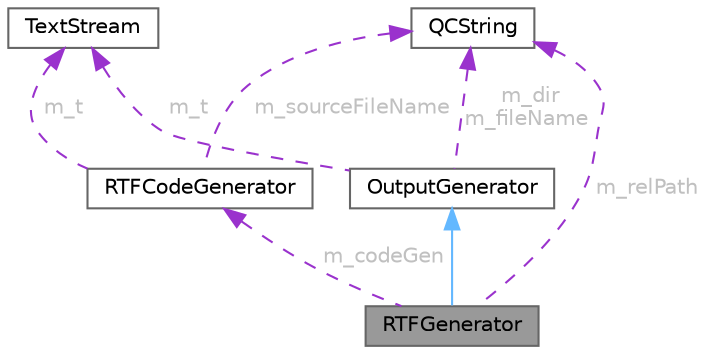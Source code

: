 digraph "RTFGenerator"
{
 // INTERACTIVE_SVG=YES
 // LATEX_PDF_SIZE
  bgcolor="transparent";
  edge [fontname=Helvetica,fontsize=10,labelfontname=Helvetica,labelfontsize=10];
  node [fontname=Helvetica,fontsize=10,shape=box,height=0.2,width=0.4];
  Node1 [id="Node000001",label="RTFGenerator",height=0.2,width=0.4,color="gray40", fillcolor="grey60", style="filled", fontcolor="black",tooltip="Generator for RTF output."];
  Node2 -> Node1 [id="edge1_Node000001_Node000002",dir="back",color="steelblue1",style="solid",tooltip=" "];
  Node2 [id="Node000002",label="OutputGenerator",height=0.2,width=0.4,color="gray40", fillcolor="white", style="filled",URL="$d3/d8e/class_output_generator.html",tooltip="Base class for specific output generators."];
  Node3 -> Node2 [id="edge2_Node000002_Node000003",dir="back",color="darkorchid3",style="dashed",tooltip=" ",label=" m_t",fontcolor="grey" ];
  Node3 [id="Node000003",label="TextStream",height=0.2,width=0.4,color="gray40", fillcolor="white", style="filled",URL="$d3/d30/class_text_stream.html",tooltip="Text streaming class that buffers data."];
  Node4 -> Node2 [id="edge3_Node000002_Node000004",dir="back",color="darkorchid3",style="dashed",tooltip=" ",label=" m_dir\nm_fileName",fontcolor="grey" ];
  Node4 [id="Node000004",label="QCString",height=0.2,width=0.4,color="gray40", fillcolor="white", style="filled",URL="$d9/d45/class_q_c_string.html",tooltip="This is an alternative implementation of QCString."];
  Node4 -> Node1 [id="edge4_Node000001_Node000004",dir="back",color="darkorchid3",style="dashed",tooltip=" ",label=" m_relPath",fontcolor="grey" ];
  Node5 -> Node1 [id="edge5_Node000001_Node000005",dir="back",color="darkorchid3",style="dashed",tooltip=" ",label=" m_codeGen",fontcolor="grey" ];
  Node5 [id="Node000005",label="RTFCodeGenerator",height=0.2,width=0.4,color="gray40", fillcolor="white", style="filled",URL="$d2/df7/class_r_t_f_code_generator.html",tooltip="Generator for RTF code fragments."];
  Node3 -> Node5 [id="edge6_Node000005_Node000003",dir="back",color="darkorchid3",style="dashed",tooltip=" ",label=" m_t",fontcolor="grey" ];
  Node4 -> Node5 [id="edge7_Node000005_Node000004",dir="back",color="darkorchid3",style="dashed",tooltip=" ",label=" m_sourceFileName",fontcolor="grey" ];
}
